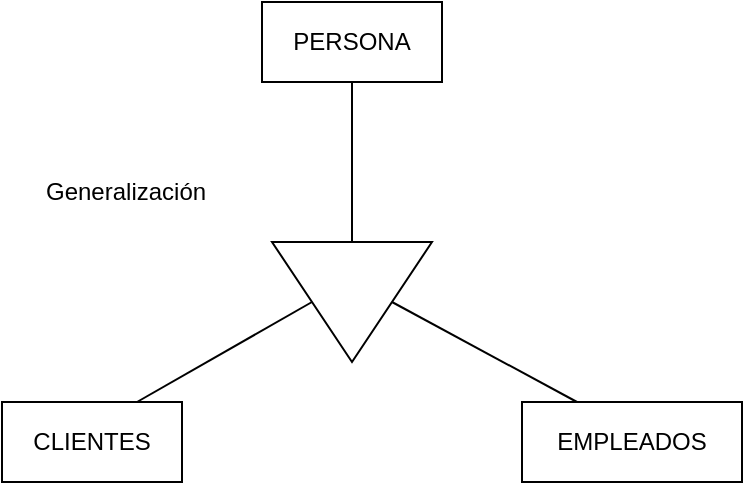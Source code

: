 <mxfile version="24.7.17">
  <diagram name="Página-1" id="3KTbIHY7RBXSB3VM1-OG">
    <mxGraphModel dx="1050" dy="629" grid="1" gridSize="10" guides="1" tooltips="1" connect="1" arrows="1" fold="1" page="1" pageScale="1" pageWidth="827" pageHeight="1169" math="0" shadow="0">
      <root>
        <mxCell id="0" />
        <mxCell id="1" parent="0" />
        <mxCell id="PJNozq71vUNm7PbM0cyr-1" value="PERSONA" style="whiteSpace=wrap;html=1;align=center;" parent="1" vertex="1">
          <mxGeometry x="160" y="40" width="90" height="40" as="geometry" />
        </mxCell>
        <mxCell id="PJNozq71vUNm7PbM0cyr-2" value="CLIENTES" style="whiteSpace=wrap;html=1;align=center;" parent="1" vertex="1">
          <mxGeometry x="30" y="240" width="90" height="40" as="geometry" />
        </mxCell>
        <mxCell id="PJNozq71vUNm7PbM0cyr-3" value="EMPLEADOS" style="whiteSpace=wrap;html=1;align=center;" parent="1" vertex="1">
          <mxGeometry x="290" y="240" width="110" height="40" as="geometry" />
        </mxCell>
        <mxCell id="PJNozq71vUNm7PbM0cyr-4" value="" style="triangle;whiteSpace=wrap;html=1;rotation=90;" parent="1" vertex="1">
          <mxGeometry x="175" y="150" width="60" height="80" as="geometry" />
        </mxCell>
        <mxCell id="ixOfF35JQGkhWXKDXIAY-1" value="Generalización" style="text;html=1;align=left;verticalAlign=middle;whiteSpace=wrap;rounded=0;" vertex="1" parent="1">
          <mxGeometry x="50" y="120" width="150" height="30" as="geometry" />
        </mxCell>
        <mxCell id="ixOfF35JQGkhWXKDXIAY-3" value="" style="endArrow=none;html=1;rounded=0;entryX=0.5;entryY=0;entryDx=0;entryDy=0;exitX=0.25;exitY=0;exitDx=0;exitDy=0;" edge="1" parent="1" source="PJNozq71vUNm7PbM0cyr-3" target="PJNozq71vUNm7PbM0cyr-4">
          <mxGeometry width="50" height="50" relative="1" as="geometry">
            <mxPoint x="410" y="270" as="sourcePoint" />
            <mxPoint x="460" y="220" as="targetPoint" />
          </mxGeometry>
        </mxCell>
        <mxCell id="ixOfF35JQGkhWXKDXIAY-4" value="" style="endArrow=none;html=1;rounded=0;entryX=0.5;entryY=1;entryDx=0;entryDy=0;exitX=0.75;exitY=0;exitDx=0;exitDy=0;" edge="1" parent="1" source="PJNozq71vUNm7PbM0cyr-2" target="PJNozq71vUNm7PbM0cyr-4">
          <mxGeometry width="50" height="50" relative="1" as="geometry">
            <mxPoint x="328" y="250" as="sourcePoint" />
            <mxPoint x="235" y="200" as="targetPoint" />
          </mxGeometry>
        </mxCell>
        <mxCell id="ixOfF35JQGkhWXKDXIAY-5" value="" style="endArrow=none;html=1;rounded=0;exitX=0.5;exitY=1;exitDx=0;exitDy=0;edgeStyle=orthogonalEdgeStyle;verticalAlign=bottom;entryX=0;entryY=0.5;entryDx=0;entryDy=0;" edge="1" parent="1" source="PJNozq71vUNm7PbM0cyr-1" target="PJNozq71vUNm7PbM0cyr-4">
          <mxGeometry relative="1" as="geometry">
            <mxPoint x="300" y="120" as="sourcePoint" />
            <mxPoint x="210" y="170" as="targetPoint" />
          </mxGeometry>
        </mxCell>
      </root>
    </mxGraphModel>
  </diagram>
</mxfile>
